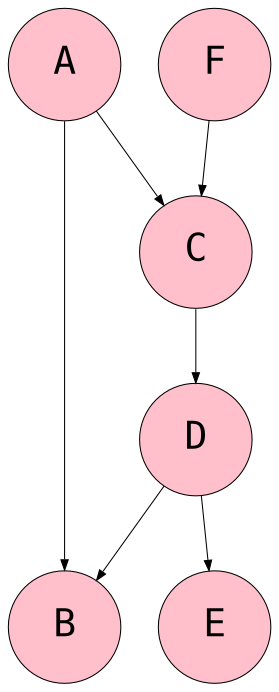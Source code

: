 digraph Example1 {
    node [shape=circle, style=filled, fillcolor=pink, fontcolor=black, fontsize=18, width=0.75, fontname="Courier", penwidth=0.5];
    edge [len=2.0, penwidth=0.5, arrowsize=0.5];

    layout="dot" // try "neato", "fdp", "circo", "twopi"

    // edge [dir=none] // Make graph undirected
    // edge [dir=back] // Reverse direction of edges

    // A -> B -> C -> D -> E -> F -> A

    A B C D E F

    A -> B
    A -> C

    B -> {}

    C -> D

    D -> B
    D -> E

    E -> {}

    F -> C
}

digraph Example1 {
    node [shape=circle, style=filled, fillcolor=pink, fontcolor=black, fontsize=18, width=0.75, fontname="Courier", penwidth=0.5];
    edge [len=2.0, penwidth=0.5, arrowsize=0.5];

    layout="dot" // try "neato", "fdp", "circo", "twopi"

    // edge [dir=none] // Make graph undirected
    // edge [dir=back] // Reverse direction of edges

    A B C D E F

    A -> {B C}
    B -> {}

    C -> {D}

    D -> {B E}

    E -> {}

    F -> {C}
}

digraph AgeGame {
    node [shape=circle, style=filled, fillcolor=pink, fontcolor=black, fontsize=12, width=1.0, height=1.0, fontname="Courier", penwidth=0.5];
    edge [len=2.0, penwidth=0.5, arrowsize=0.5];

    Steve -> Mei
    Mei -> Noor
    Steve -> Amir
    Amir -> Noor
    Mei -> Sofia
    Mei -> Zara
    Dmitri -> Zara
    Sofia -> Amir
    Amir -> Dmitri
    Dmitri -> Kendrick
    Kendrick -> Zara
}
